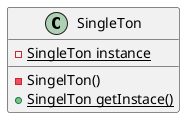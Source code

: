 @startuml

class SingleTon{
	-{static} SingleTon instance
	-SingelTon()
	+{static} SingelTon getInstace()
}

@enduml